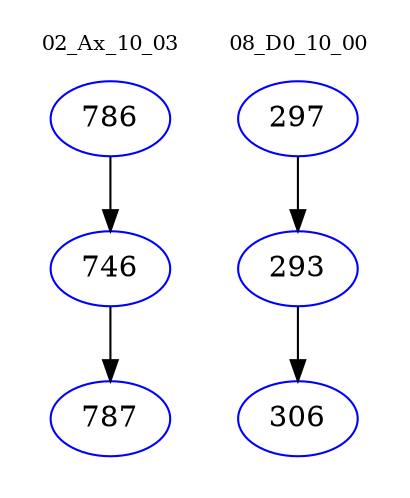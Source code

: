 digraph{
subgraph cluster_0 {
color = white
label = "02_Ax_10_03";
fontsize=10;
T0_786 [label="786", color="blue"]
T0_786 -> T0_746 [color="black"]
T0_746 [label="746", color="blue"]
T0_746 -> T0_787 [color="black"]
T0_787 [label="787", color="blue"]
}
subgraph cluster_1 {
color = white
label = "08_D0_10_00";
fontsize=10;
T1_297 [label="297", color="blue"]
T1_297 -> T1_293 [color="black"]
T1_293 [label="293", color="blue"]
T1_293 -> T1_306 [color="black"]
T1_306 [label="306", color="blue"]
}
}
